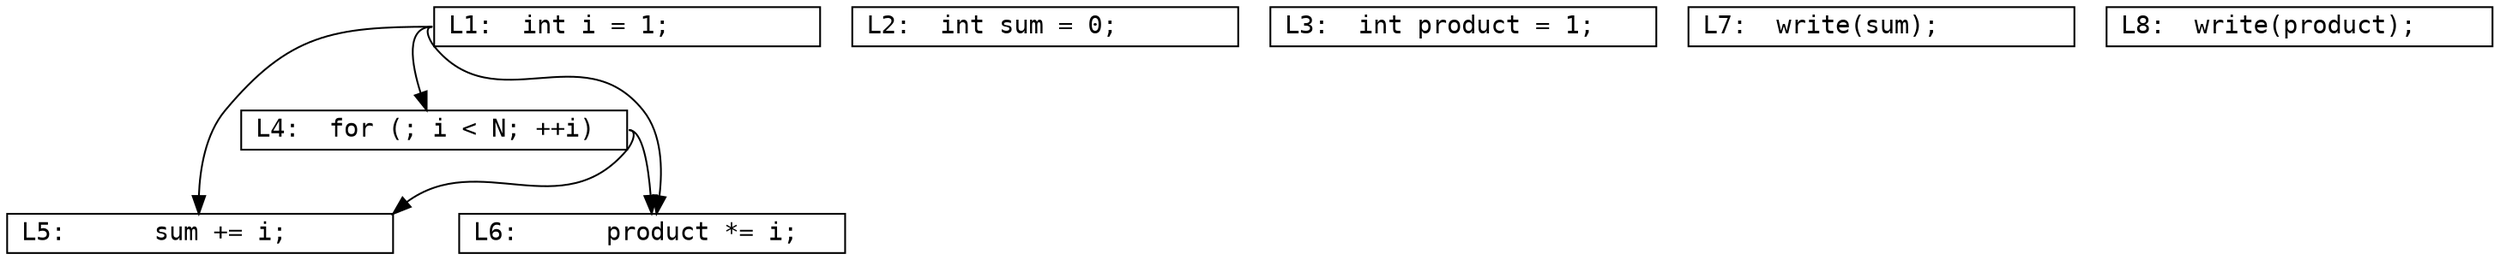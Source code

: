 digraph G {
  graph [splines=true];
  
  node [fontname="Monospace"];
  node [shape=rect];
  node [fixedsize=true];
  node [width=3,height=.3];

  L1 [label="L1:  int i = 1;        \l", pos="0,3.5!"];
  L2 [label="L2:  int sum = 0;      \l", pos="0,3.0!"];  
  L3 [label="L3:  int product = 1;  \l", pos="0,2.5!"];
  L4 [label="L4:  for (; i < N; ++i)\l", pos="0,2.0!"];
  L5 [label="L5:      sum += i;     \l", pos="0,1.5!"];
  L6 [label="L6:      product *= i; \l", pos="0,1.0!"];
  L7 [label="L7:  write(sum);       \l", pos="0,0.5!"];
  L8 [label="L8:  write(product);   \l", pos="0,0.0!"];

  L1:w -> L4;
  L1:w -> L5;
  L1:w -> L6;
  L4:e -> L5:ne;
  L4:e -> L6;
}